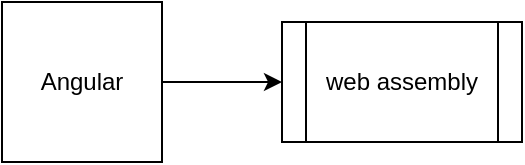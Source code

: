 <mxfile version="20.5.3" type="embed"><diagram id="23iRSUPoRavnBvh4doch" name="Page-1"><mxGraphModel dx="610" dy="439" grid="1" gridSize="10" guides="1" tooltips="1" connect="1" arrows="1" fold="1" page="1" pageScale="1" pageWidth="827" pageHeight="1169" math="0" shadow="0"><root><mxCell id="0"/><mxCell id="1" parent="0"/><mxCell id="4" value="" style="edgeStyle=orthogonalEdgeStyle;rounded=0;orthogonalLoop=1;jettySize=auto;html=1;" edge="1" parent="1" source="2" target="3"><mxGeometry relative="1" as="geometry"/></mxCell><mxCell id="2" value="Angular" style="whiteSpace=wrap;html=1;aspect=fixed;" vertex="1" parent="1"><mxGeometry x="270" y="190" width="80" height="80" as="geometry"/></mxCell><mxCell id="3" value="web assembly" style="shape=process;whiteSpace=wrap;html=1;backgroundOutline=1;" vertex="1" parent="1"><mxGeometry x="410" y="200" width="120" height="60" as="geometry"/></mxCell></root></mxGraphModel></diagram></mxfile>
